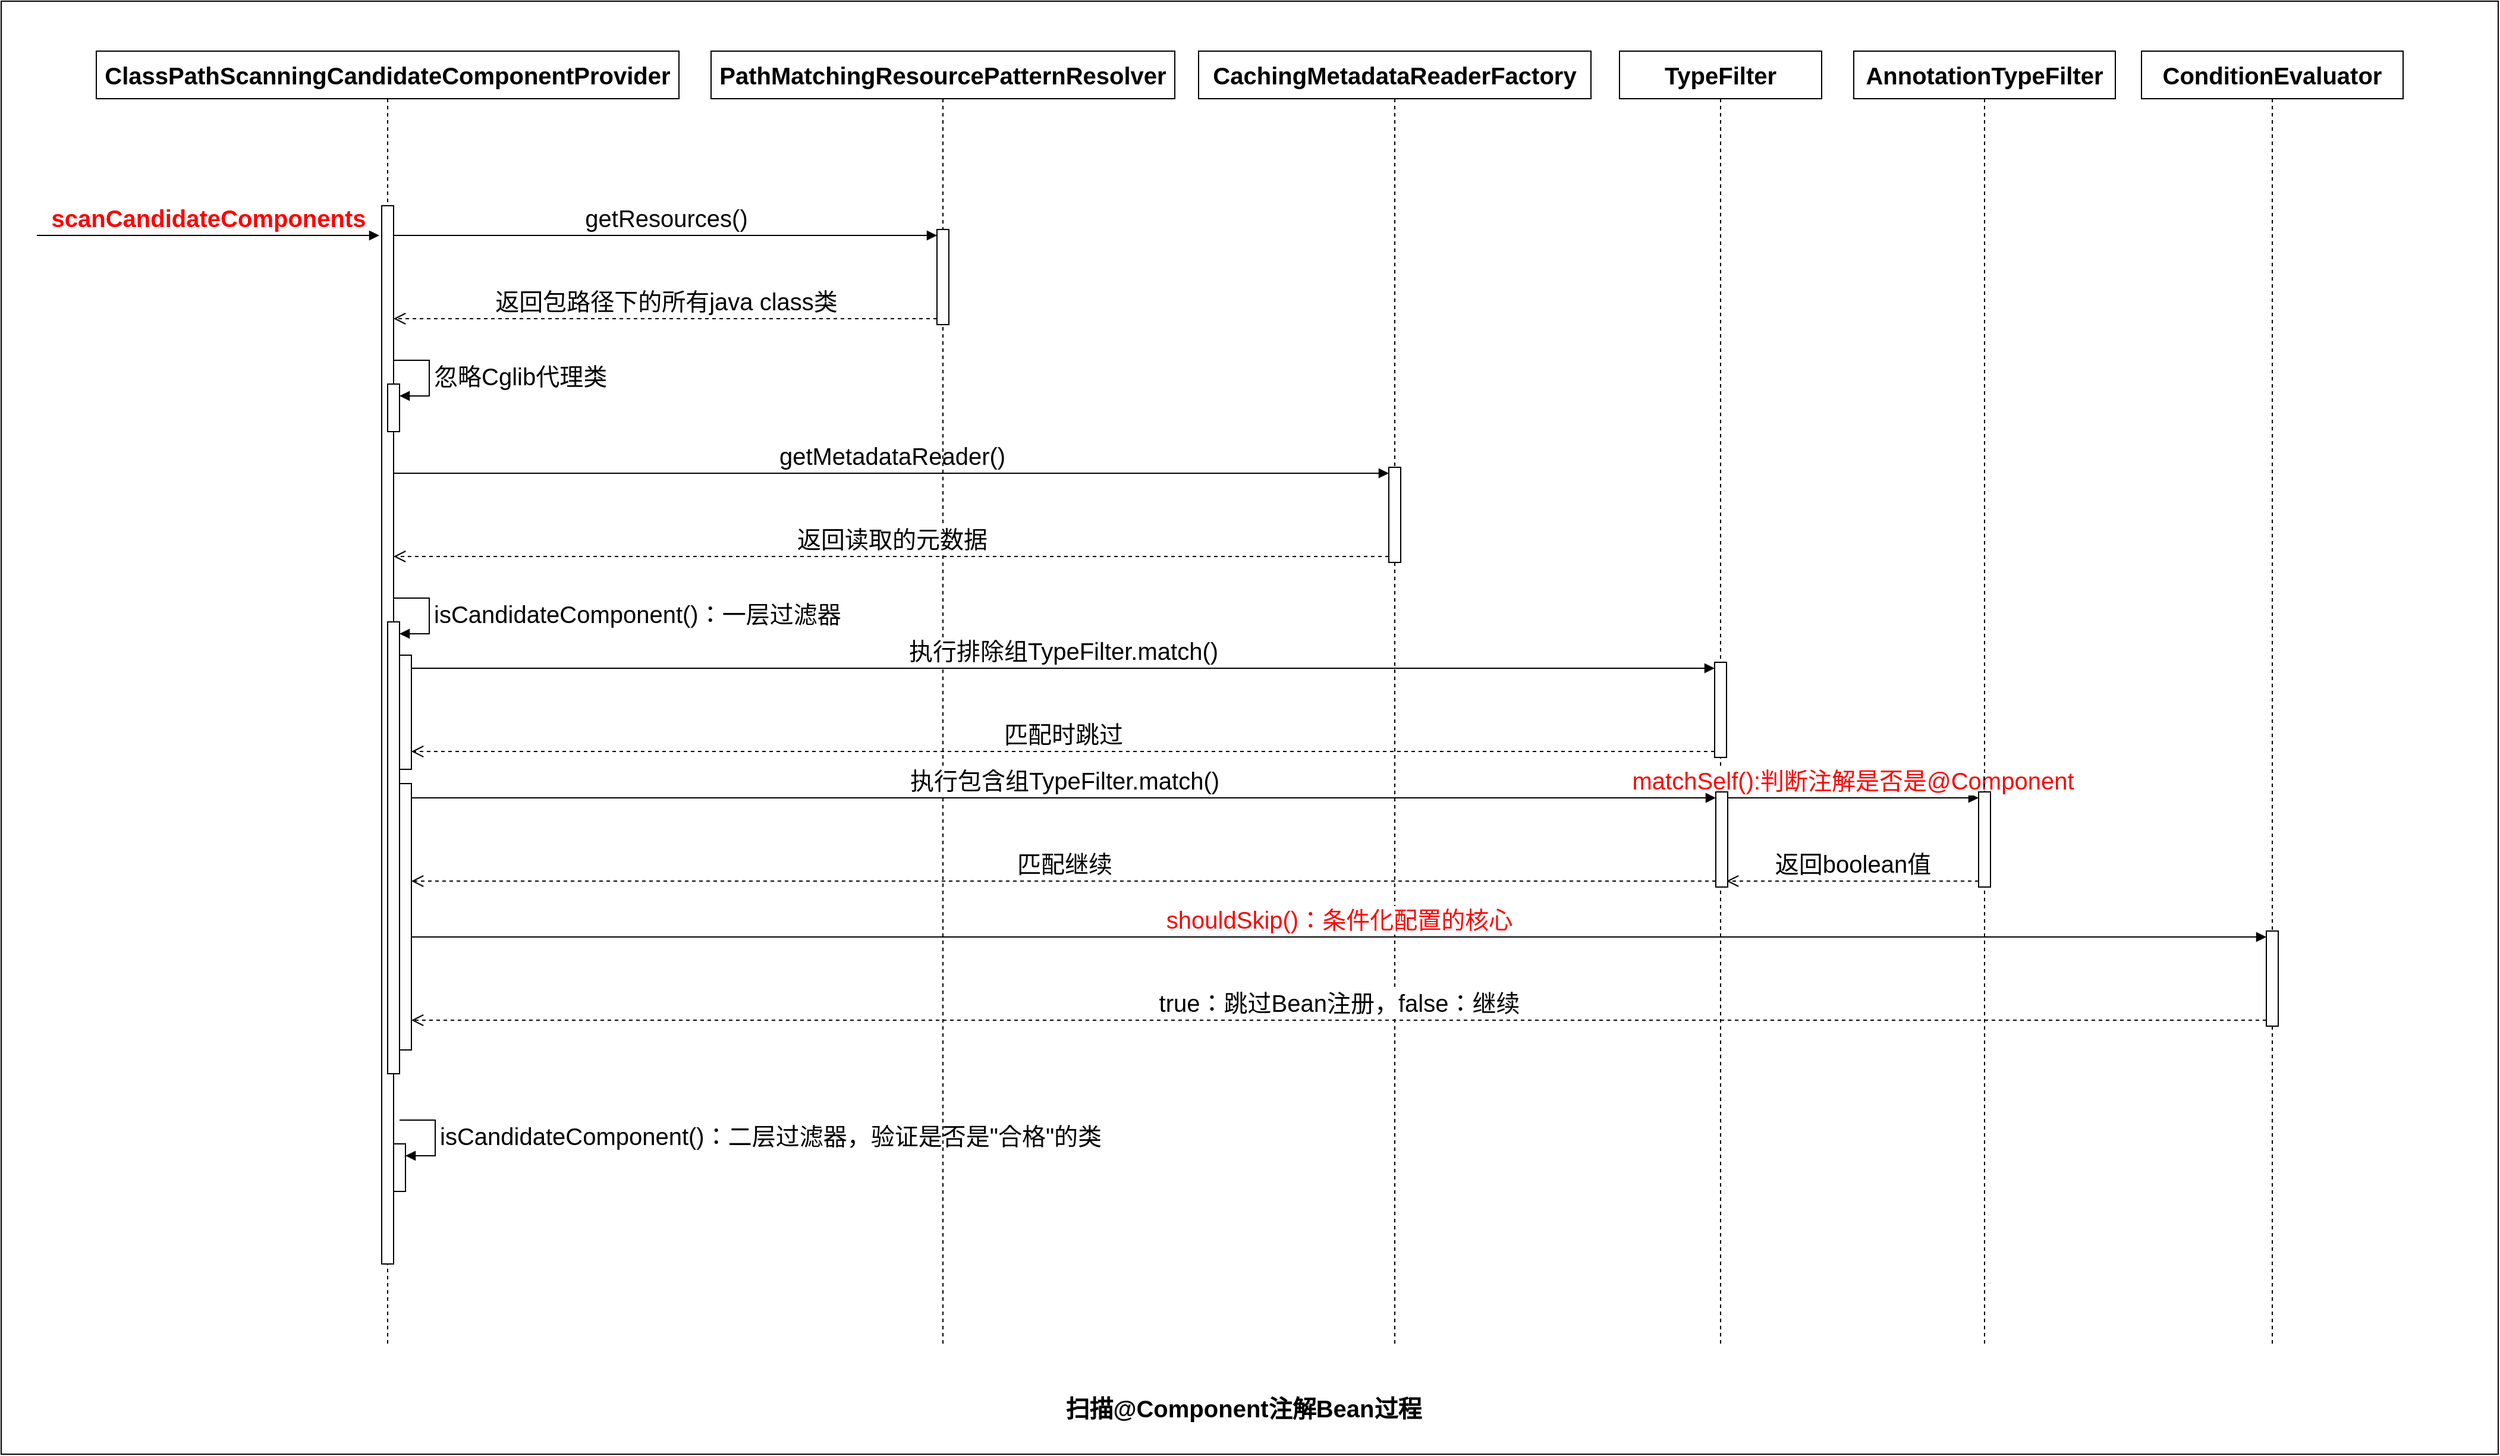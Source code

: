 <mxfile version="28.2.5">
  <diagram name="第 1 页" id="A2wYnKDMZFF023bxGnZ8">
    <mxGraphModel dx="1426" dy="788" grid="1" gridSize="10" guides="1" tooltips="1" connect="1" arrows="1" fold="1" page="1" pageScale="1" pageWidth="827" pageHeight="1169" background="none" math="0" shadow="0">
      <root>
        <mxCell id="0" />
        <mxCell id="1" parent="0" />
        <mxCell id="-QrxRBGIXTvyxB3OS5xk-55" value="" style="rounded=0;whiteSpace=wrap;html=1;" parent="1" vertex="1">
          <mxGeometry x="10" y="168" width="2100" height="1222" as="geometry" />
        </mxCell>
        <mxCell id="-QrxRBGIXTvyxB3OS5xk-1" value="ClassPathScanningCandidateComponentProvider" style="shape=umlLifeline;whiteSpace=wrap;html=1;container=1;dropTarget=0;collapsible=0;recursiveResize=0;outlineConnect=0;portConstraint=eastwest;newEdgeStyle={&quot;curved&quot;:0,&quot;rounded&quot;:0};fontSize=20;fontStyle=1;points=[[0,0,0,0,5],[0,1,0,0,-5],[1,0,0,0,5],[1,1,0,0,-5]];perimeter=rectanglePerimeter;targetShapes=umlLifeline;participant=label;" parent="1" vertex="1">
          <mxGeometry x="90" y="210" width="490" height="1090" as="geometry" />
        </mxCell>
        <mxCell id="-QrxRBGIXTvyxB3OS5xk-2" value="" style="html=1;points=[[0,0,0,0,5],[0,1,0,0,-5],[1,0,0,0,5],[1,1,0,0,-5]];perimeter=orthogonalPerimeter;outlineConnect=0;targetShapes=umlLifeline;portConstraint=eastwest;newEdgeStyle={&quot;curved&quot;:0,&quot;rounded&quot;:0};" parent="-QrxRBGIXTvyxB3OS5xk-1" vertex="1">
          <mxGeometry x="240" y="130" width="10" height="890" as="geometry" />
        </mxCell>
        <mxCell id="-QrxRBGIXTvyxB3OS5xk-8" value="返回包路径下的所有java class类" style="html=1;verticalAlign=bottom;endArrow=open;dashed=1;endSize=8;curved=0;rounded=0;exitX=0;exitY=1;exitDx=0;exitDy=-5;fontSize=20;" parent="-QrxRBGIXTvyxB3OS5xk-1" source="-QrxRBGIXTvyxB3OS5xk-6" edge="1">
          <mxGeometry relative="1" as="geometry">
            <mxPoint x="250" y="225" as="targetPoint" />
          </mxGeometry>
        </mxCell>
        <mxCell id="-QrxRBGIXTvyxB3OS5xk-16" value="" style="html=1;points=[[0,0,0,0,5],[0,1,0,0,-5],[1,0,0,0,5],[1,1,0,0,-5]];perimeter=orthogonalPerimeter;outlineConnect=0;targetShapes=umlLifeline;portConstraint=eastwest;newEdgeStyle={&quot;curved&quot;:0,&quot;rounded&quot;:0};" parent="-QrxRBGIXTvyxB3OS5xk-1" vertex="1">
          <mxGeometry x="245" y="280" width="10" height="40" as="geometry" />
        </mxCell>
        <mxCell id="-QrxRBGIXTvyxB3OS5xk-17" value="忽略Cglib代理类" style="html=1;align=left;spacingLeft=2;endArrow=block;rounded=0;edgeStyle=orthogonalEdgeStyle;curved=0;rounded=0;fontSize=20;" parent="-QrxRBGIXTvyxB3OS5xk-1" target="-QrxRBGIXTvyxB3OS5xk-16" edge="1">
          <mxGeometry relative="1" as="geometry">
            <mxPoint x="250" y="260" as="sourcePoint" />
            <Array as="points">
              <mxPoint x="280" y="290" />
            </Array>
          </mxGeometry>
        </mxCell>
        <mxCell id="-QrxRBGIXTvyxB3OS5xk-21" value="getMetadataReader()" style="html=1;verticalAlign=bottom;endArrow=block;curved=0;rounded=0;entryX=0;entryY=0;entryDx=0;entryDy=5;fontSize=20;" parent="-QrxRBGIXTvyxB3OS5xk-1" target="-QrxRBGIXTvyxB3OS5xk-20" edge="1">
          <mxGeometry relative="1" as="geometry">
            <mxPoint x="250" y="355" as="sourcePoint" />
          </mxGeometry>
        </mxCell>
        <mxCell id="-QrxRBGIXTvyxB3OS5xk-23" value="" style="html=1;points=[[0,0,0,0,5],[0,1,0,0,-5],[1,0,0,0,5],[1,1,0,0,-5]];perimeter=orthogonalPerimeter;outlineConnect=0;targetShapes=umlLifeline;portConstraint=eastwest;newEdgeStyle={&quot;curved&quot;:0,&quot;rounded&quot;:0};" parent="-QrxRBGIXTvyxB3OS5xk-1" vertex="1">
          <mxGeometry x="245" y="480" width="10" height="380" as="geometry" />
        </mxCell>
        <mxCell id="-QrxRBGIXTvyxB3OS5xk-24" value="isCandidateComponent()：一层过滤器" style="html=1;align=left;spacingLeft=2;endArrow=block;rounded=0;edgeStyle=orthogonalEdgeStyle;curved=0;rounded=0;fontSize=20;" parent="-QrxRBGIXTvyxB3OS5xk-1" target="-QrxRBGIXTvyxB3OS5xk-23" edge="1">
          <mxGeometry relative="1" as="geometry">
            <mxPoint x="250" y="460" as="sourcePoint" />
            <Array as="points">
              <mxPoint x="280" y="490" />
            </Array>
          </mxGeometry>
        </mxCell>
        <mxCell id="-QrxRBGIXTvyxB3OS5xk-43" value="" style="html=1;points=[[0,0,0,0,5],[0,1,0,0,-5],[1,0,0,0,5],[1,1,0,0,-5]];perimeter=orthogonalPerimeter;outlineConnect=0;targetShapes=umlLifeline;portConstraint=eastwest;newEdgeStyle={&quot;curved&quot;:0,&quot;rounded&quot;:0};" parent="-QrxRBGIXTvyxB3OS5xk-1" vertex="1">
          <mxGeometry x="255" y="508" width="10" height="96" as="geometry" />
        </mxCell>
        <mxCell id="-QrxRBGIXTvyxB3OS5xk-45" value="" style="html=1;points=[[0,0,0,0,5],[0,1,0,0,-5],[1,0,0,0,5],[1,1,0,0,-5]];perimeter=orthogonalPerimeter;outlineConnect=0;targetShapes=umlLifeline;portConstraint=eastwest;newEdgeStyle={&quot;curved&quot;:0,&quot;rounded&quot;:0};" parent="-QrxRBGIXTvyxB3OS5xk-1" vertex="1">
          <mxGeometry x="255" y="616" width="10" height="224" as="geometry" />
        </mxCell>
        <mxCell id="-QrxRBGIXTvyxB3OS5xk-53" value="" style="html=1;points=[[0,0,0,0,5],[0,1,0,0,-5],[1,0,0,0,5],[1,1,0,0,-5]];perimeter=orthogonalPerimeter;outlineConnect=0;targetShapes=umlLifeline;portConstraint=eastwest;newEdgeStyle={&quot;curved&quot;:0,&quot;rounded&quot;:0};" parent="-QrxRBGIXTvyxB3OS5xk-1" vertex="1">
          <mxGeometry x="250" y="919" width="10" height="40" as="geometry" />
        </mxCell>
        <mxCell id="-QrxRBGIXTvyxB3OS5xk-54" value="isCandidateComponent()：二层过滤器，验证是否是&quot;合格&quot;的类" style="html=1;align=left;spacingLeft=2;endArrow=block;rounded=0;edgeStyle=orthogonalEdgeStyle;curved=0;rounded=0;fontSize=20;" parent="-QrxRBGIXTvyxB3OS5xk-1" target="-QrxRBGIXTvyxB3OS5xk-53" edge="1">
          <mxGeometry relative="1" as="geometry">
            <mxPoint x="255" y="899" as="sourcePoint" />
            <Array as="points">
              <mxPoint x="285" y="929" />
            </Array>
          </mxGeometry>
        </mxCell>
        <mxCell id="-QrxRBGIXTvyxB3OS5xk-4" value="PathMatchingResourcePatternResolver" style="shape=umlLifeline;perimeter=lifelinePerimeter;whiteSpace=wrap;html=1;container=1;dropTarget=0;collapsible=0;recursiveResize=0;outlineConnect=0;portConstraint=eastwest;newEdgeStyle={&quot;curved&quot;:0,&quot;rounded&quot;:0};fontSize=20;fontStyle=1" parent="1" vertex="1">
          <mxGeometry x="607" y="210" width="390" height="1090" as="geometry" />
        </mxCell>
        <mxCell id="-QrxRBGIXTvyxB3OS5xk-6" value="" style="html=1;points=[[0,0,0,0,5],[0,1,0,0,-5],[1,0,0,0,5],[1,1,0,0,-5]];perimeter=orthogonalPerimeter;outlineConnect=0;targetShapes=umlLifeline;portConstraint=eastwest;newEdgeStyle={&quot;curved&quot;:0,&quot;rounded&quot;:0};" parent="-QrxRBGIXTvyxB3OS5xk-4" vertex="1">
          <mxGeometry x="190" y="150" width="10" height="80" as="geometry" />
        </mxCell>
        <mxCell id="-QrxRBGIXTvyxB3OS5xk-18" value="CachingMetadataReaderFactory" style="shape=umlLifeline;perimeter=lifelinePerimeter;whiteSpace=wrap;html=1;container=1;dropTarget=0;collapsible=0;recursiveResize=0;outlineConnect=0;portConstraint=eastwest;newEdgeStyle={&quot;curved&quot;:0,&quot;rounded&quot;:0};fontSize=20;fontStyle=1" parent="1" vertex="1">
          <mxGeometry x="1017" y="210" width="330" height="1090" as="geometry" />
        </mxCell>
        <mxCell id="-QrxRBGIXTvyxB3OS5xk-20" value="" style="html=1;points=[[0,0,0,0,5],[0,1,0,0,-5],[1,0,0,0,5],[1,1,0,0,-5]];perimeter=orthogonalPerimeter;outlineConnect=0;targetShapes=umlLifeline;portConstraint=eastwest;newEdgeStyle={&quot;curved&quot;:0,&quot;rounded&quot;:0};" parent="-QrxRBGIXTvyxB3OS5xk-18" vertex="1">
          <mxGeometry x="160" y="350" width="10" height="80" as="geometry" />
        </mxCell>
        <mxCell id="-QrxRBGIXTvyxB3OS5xk-7" value="getResources()" style="html=1;verticalAlign=bottom;endArrow=block;curved=0;rounded=0;entryX=0;entryY=0;entryDx=0;entryDy=5;fontSize=20;" parent="1" source="-QrxRBGIXTvyxB3OS5xk-2" target="-QrxRBGIXTvyxB3OS5xk-6" edge="1">
          <mxGeometry relative="1" as="geometry">
            <mxPoint x="330" y="365" as="sourcePoint" />
          </mxGeometry>
        </mxCell>
        <mxCell id="-QrxRBGIXTvyxB3OS5xk-22" value="返回读取的元数据" style="html=1;verticalAlign=bottom;endArrow=open;dashed=1;endSize=8;curved=0;rounded=0;exitX=0;exitY=1;exitDx=0;exitDy=-5;fontSize=20;" parent="1" source="-QrxRBGIXTvyxB3OS5xk-20" target="-QrxRBGIXTvyxB3OS5xk-2" edge="1">
          <mxGeometry relative="1" as="geometry">
            <mxPoint x="339" y="635" as="targetPoint" />
          </mxGeometry>
        </mxCell>
        <mxCell id="-QrxRBGIXTvyxB3OS5xk-25" value="TypeFilter" style="shape=umlLifeline;perimeter=lifelinePerimeter;whiteSpace=wrap;html=1;container=1;dropTarget=0;collapsible=0;recursiveResize=0;outlineConnect=0;portConstraint=eastwest;newEdgeStyle={&quot;curved&quot;:0,&quot;rounded&quot;:0};fontSize=20;fontStyle=1" parent="1" vertex="1">
          <mxGeometry x="1371" y="210" width="170" height="1090" as="geometry" />
        </mxCell>
        <mxCell id="-QrxRBGIXTvyxB3OS5xk-27" value="" style="html=1;points=[[0,0,0,0,5],[0,1,0,0,-5],[1,0,0,0,5],[1,1,0,0,-5]];perimeter=orthogonalPerimeter;outlineConnect=0;targetShapes=umlLifeline;portConstraint=eastwest;newEdgeStyle={&quot;curved&quot;:0,&quot;rounded&quot;:0};" parent="-QrxRBGIXTvyxB3OS5xk-25" vertex="1">
          <mxGeometry x="80" y="514" width="10" height="80" as="geometry" />
        </mxCell>
        <mxCell id="-QrxRBGIXTvyxB3OS5xk-40" value="matchSelf():判断注解是否是@Component" style="html=1;verticalAlign=bottom;endArrow=block;curved=0;rounded=0;entryX=0;entryY=0;entryDx=0;entryDy=5;fontSize=20;fontColor=#FF0000;" parent="-QrxRBGIXTvyxB3OS5xk-25" target="-QrxRBGIXTvyxB3OS5xk-39" edge="1">
          <mxGeometry relative="1" as="geometry">
            <mxPoint x="90" y="628" as="sourcePoint" />
          </mxGeometry>
        </mxCell>
        <mxCell id="-QrxRBGIXTvyxB3OS5xk-41" value="返回boolean值" style="html=1;verticalAlign=bottom;endArrow=open;dashed=1;endSize=8;curved=0;rounded=0;exitX=0;exitY=1;exitDx=0;exitDy=-5;fontSize=20;" parent="-QrxRBGIXTvyxB3OS5xk-25" source="-QrxRBGIXTvyxB3OS5xk-39" edge="1">
          <mxGeometry relative="1" as="geometry">
            <mxPoint x="90" y="698" as="targetPoint" />
          </mxGeometry>
        </mxCell>
        <mxCell id="-QrxRBGIXTvyxB3OS5xk-28" value="执行排除组TypeFilter.match()" style="html=1;verticalAlign=bottom;endArrow=block;curved=0;rounded=0;entryX=0;entryY=0;entryDx=0;entryDy=5;fontSize=20;" parent="1" source="-QrxRBGIXTvyxB3OS5xk-43" target="-QrxRBGIXTvyxB3OS5xk-27" edge="1">
          <mxGeometry relative="1" as="geometry">
            <mxPoint x="380" y="730" as="sourcePoint" />
          </mxGeometry>
        </mxCell>
        <mxCell id="-QrxRBGIXTvyxB3OS5xk-29" value="匹配时跳过" style="html=1;verticalAlign=bottom;endArrow=open;dashed=1;endSize=8;curved=0;rounded=0;exitX=0;exitY=1;exitDx=0;exitDy=-5;fontSize=20;" parent="1" source="-QrxRBGIXTvyxB3OS5xk-27" target="-QrxRBGIXTvyxB3OS5xk-43" edge="1">
          <mxGeometry relative="1" as="geometry">
            <mxPoint x="380" y="800" as="targetPoint" />
          </mxGeometry>
        </mxCell>
        <mxCell id="-QrxRBGIXTvyxB3OS5xk-31" value="" style="html=1;points=[[0,0,0,0,5],[0,1,0,0,-5],[1,0,0,0,5],[1,1,0,0,-5]];perimeter=orthogonalPerimeter;outlineConnect=0;targetShapes=umlLifeline;portConstraint=eastwest;newEdgeStyle={&quot;curved&quot;:0,&quot;rounded&quot;:0};" parent="1" vertex="1">
          <mxGeometry x="1452" y="833" width="10" height="80" as="geometry" />
        </mxCell>
        <mxCell id="-QrxRBGIXTvyxB3OS5xk-32" value="执行包含组TypeFilter.match()" style="html=1;verticalAlign=bottom;endArrow=block;curved=0;rounded=0;entryX=0;entryY=0;entryDx=0;entryDy=5;fontSize=20;" parent="1" source="-QrxRBGIXTvyxB3OS5xk-45" target="-QrxRBGIXTvyxB3OS5xk-31" edge="1">
          <mxGeometry relative="1" as="geometry">
            <mxPoint x="370" y="838" as="sourcePoint" />
          </mxGeometry>
        </mxCell>
        <mxCell id="-QrxRBGIXTvyxB3OS5xk-33" value="匹配继续" style="html=1;verticalAlign=bottom;endArrow=open;dashed=1;endSize=8;curved=0;rounded=0;exitX=0;exitY=1;exitDx=0;exitDy=-5;fontSize=20;" parent="1" source="-QrxRBGIXTvyxB3OS5xk-31" target="-QrxRBGIXTvyxB3OS5xk-45" edge="1">
          <mxGeometry relative="1" as="geometry">
            <mxPoint x="360" y="908" as="targetPoint" />
          </mxGeometry>
        </mxCell>
        <mxCell id="-QrxRBGIXTvyxB3OS5xk-34" value="AnnotationTypeFilter" style="shape=umlLifeline;perimeter=lifelinePerimeter;whiteSpace=wrap;html=1;container=1;dropTarget=0;collapsible=0;recursiveResize=0;outlineConnect=0;portConstraint=eastwest;newEdgeStyle={&quot;curved&quot;:0,&quot;rounded&quot;:0};fontSize=20;fontStyle=1" parent="1" vertex="1">
          <mxGeometry x="1568" y="210" width="220" height="1090" as="geometry" />
        </mxCell>
        <mxCell id="-QrxRBGIXTvyxB3OS5xk-39" value="" style="html=1;points=[[0,0,0,0,5],[0,1,0,0,-5],[1,0,0,0,5],[1,1,0,0,-5]];perimeter=orthogonalPerimeter;outlineConnect=0;targetShapes=umlLifeline;portConstraint=eastwest;newEdgeStyle={&quot;curved&quot;:0,&quot;rounded&quot;:0};" parent="-QrxRBGIXTvyxB3OS5xk-34" vertex="1">
          <mxGeometry x="105" y="623" width="10" height="80" as="geometry" />
        </mxCell>
        <mxCell id="-QrxRBGIXTvyxB3OS5xk-46" value="ConditionEvaluator" style="shape=umlLifeline;perimeter=lifelinePerimeter;whiteSpace=wrap;html=1;container=1;dropTarget=0;collapsible=0;recursiveResize=0;outlineConnect=0;portConstraint=eastwest;newEdgeStyle={&quot;curved&quot;:0,&quot;rounded&quot;:0};fontSize=20;fontStyle=1" parent="1" vertex="1">
          <mxGeometry x="1810" y="210" width="220" height="1090" as="geometry" />
        </mxCell>
        <mxCell id="-QrxRBGIXTvyxB3OS5xk-48" value="" style="html=1;points=[[0,0,0,0,5],[0,1,0,0,-5],[1,0,0,0,5],[1,1,0,0,-5]];perimeter=orthogonalPerimeter;outlineConnect=0;targetShapes=umlLifeline;portConstraint=eastwest;newEdgeStyle={&quot;curved&quot;:0,&quot;rounded&quot;:0};" parent="-QrxRBGIXTvyxB3OS5xk-46" vertex="1">
          <mxGeometry x="105" y="740" width="10" height="80" as="geometry" />
        </mxCell>
        <mxCell id="-QrxRBGIXTvyxB3OS5xk-49" value="&lt;font style=&quot;color: rgb(255, 0, 0);&quot;&gt;shouldSkip()：条件化配置的核心&lt;/font&gt;" style="html=1;verticalAlign=bottom;endArrow=block;curved=0;rounded=0;entryX=0;entryY=0;entryDx=0;entryDy=5;fontSize=20;" parent="1" source="-QrxRBGIXTvyxB3OS5xk-45" target="-QrxRBGIXTvyxB3OS5xk-48" edge="1">
          <mxGeometry relative="1" as="geometry">
            <mxPoint x="410" y="955" as="sourcePoint" />
          </mxGeometry>
        </mxCell>
        <mxCell id="-QrxRBGIXTvyxB3OS5xk-50" value="true：跳过Bean注册，false：继续" style="html=1;verticalAlign=bottom;endArrow=open;dashed=1;endSize=8;curved=0;rounded=0;exitX=0;exitY=1;exitDx=0;exitDy=-5;fontSize=20;" parent="1" source="-QrxRBGIXTvyxB3OS5xk-48" target="-QrxRBGIXTvyxB3OS5xk-45" edge="1">
          <mxGeometry relative="1" as="geometry">
            <mxPoint x="410" y="1025" as="targetPoint" />
          </mxGeometry>
        </mxCell>
        <mxCell id="-QrxRBGIXTvyxB3OS5xk-56" value="scanCandidateComponents" style="html=1;verticalAlign=bottom;endArrow=block;curved=0;rounded=0;entryX=0;entryY=0;entryDx=0;entryDy=5;fontSize=20;fontStyle=1;fontColor=#FF0000;" parent="1" edge="1">
          <mxGeometry relative="1" as="geometry">
            <mxPoint x="40" y="365" as="sourcePoint" />
            <mxPoint x="328" y="365" as="targetPoint" />
          </mxGeometry>
        </mxCell>
        <mxCell id="-QrxRBGIXTvyxB3OS5xk-58" value="扫描@Component注解Bean过程" style="text;html=1;whiteSpace=wrap;strokeColor=none;fillColor=none;align=center;verticalAlign=middle;rounded=0;fontSize=20;fontStyle=1" parent="1" vertex="1">
          <mxGeometry x="850" y="1336" width="410" height="30" as="geometry" />
        </mxCell>
      </root>
    </mxGraphModel>
  </diagram>
</mxfile>
